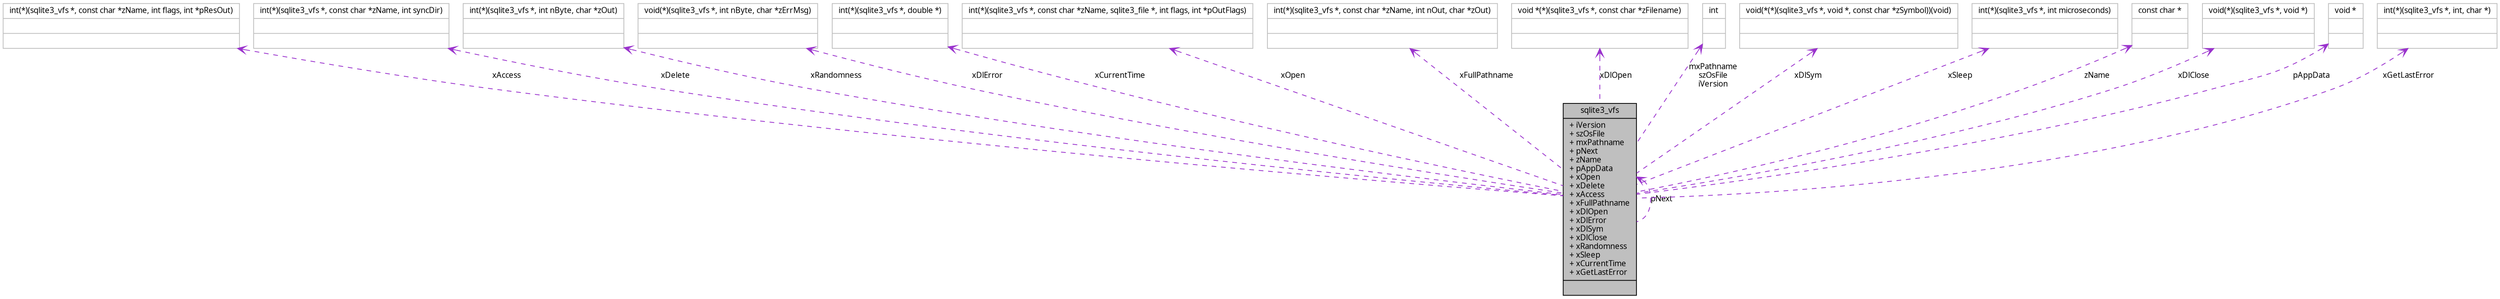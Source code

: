 digraph G
{
  edge [fontname="FreeSans.ttf",fontsize=10,labelfontname="FreeSans.ttf",labelfontsize=10];
  node [fontname="FreeSans.ttf",fontsize=10,shape=record];
  Node1 [label="{sqlite3_vfs\n|+ iVersion\l+ szOsFile\l+ mxPathname\l+ pNext\l+ zName\l+ pAppData\l+ xOpen\l+ xDelete\l+ xAccess\l+ xFullPathname\l+ xDlOpen\l+ xDlError\l+ xDlSym\l+ xDlClose\l+ xRandomness\l+ xSleep\l+ xCurrentTime\l+ xGetLastError\l|}",height=0.2,width=0.4,color="black", fillcolor="grey75", style="filled" fontcolor="black"];
  Node2 -> Node1 [dir=back,color="darkorchid3",fontsize=10,style="dashed",label="xAccess",arrowtail="open",fontname="FreeSans.ttf"];
  Node2 [label="{int(*)(sqlite3_vfs *, const char *zName, int flags, int *pResOut)\n||}",height=0.2,width=0.4,color="grey75", fillcolor="white", style="filled"];
  Node3 -> Node1 [dir=back,color="darkorchid3",fontsize=10,style="dashed",label="xDelete",arrowtail="open",fontname="FreeSans.ttf"];
  Node3 [label="{int(*)(sqlite3_vfs *, const char *zName, int syncDir)\n||}",height=0.2,width=0.4,color="grey75", fillcolor="white", style="filled"];
  Node4 -> Node1 [dir=back,color="darkorchid3",fontsize=10,style="dashed",label="xRandomness",arrowtail="open",fontname="FreeSans.ttf"];
  Node4 [label="{int(*)(sqlite3_vfs *, int nByte, char *zOut)\n||}",height=0.2,width=0.4,color="grey75", fillcolor="white", style="filled"];
  Node5 -> Node1 [dir=back,color="darkorchid3",fontsize=10,style="dashed",label="xDlError",arrowtail="open",fontname="FreeSans.ttf"];
  Node5 [label="{void(*)(sqlite3_vfs *, int nByte, char *zErrMsg)\n||}",height=0.2,width=0.4,color="grey75", fillcolor="white", style="filled"];
  Node6 -> Node1 [dir=back,color="darkorchid3",fontsize=10,style="dashed",label="xCurrentTime",arrowtail="open",fontname="FreeSans.ttf"];
  Node6 [label="{int(*)(sqlite3_vfs *, double *)\n||}",height=0.2,width=0.4,color="grey75", fillcolor="white", style="filled"];
  Node7 -> Node1 [dir=back,color="darkorchid3",fontsize=10,style="dashed",label="xOpen",arrowtail="open",fontname="FreeSans.ttf"];
  Node7 [label="{int(*)(sqlite3_vfs *, const char *zName, sqlite3_file *, int flags, int *pOutFlags)\n||}",height=0.2,width=0.4,color="grey75", fillcolor="white", style="filled"];
  Node8 -> Node1 [dir=back,color="darkorchid3",fontsize=10,style="dashed",label="xFullPathname",arrowtail="open",fontname="FreeSans.ttf"];
  Node8 [label="{int(*)(sqlite3_vfs *, const char *zName, int nOut, char *zOut)\n||}",height=0.2,width=0.4,color="grey75", fillcolor="white", style="filled"];
  Node1 -> Node1 [dir=back,color="darkorchid3",fontsize=10,style="dashed",label="pNext",arrowtail="open",fontname="FreeSans.ttf"];
  Node9 -> Node1 [dir=back,color="darkorchid3",fontsize=10,style="dashed",label="xDlOpen",arrowtail="open",fontname="FreeSans.ttf"];
  Node9 [label="{void *(*)(sqlite3_vfs *, const char *zFilename)\n||}",height=0.2,width=0.4,color="grey75", fillcolor="white", style="filled"];
  Node10 -> Node1 [dir=back,color="darkorchid3",fontsize=10,style="dashed",label="mxPathname\nszOsFile\niVersion",arrowtail="open",fontname="FreeSans.ttf"];
  Node10 [label="{int\n||}",height=0.2,width=0.4,color="grey75", fillcolor="white", style="filled"];
  Node11 -> Node1 [dir=back,color="darkorchid3",fontsize=10,style="dashed",label="xDlSym",arrowtail="open",fontname="FreeSans.ttf"];
  Node11 [label="{void(*(*)(sqlite3_vfs *, void *, const char *zSymbol))(void)\n||}",height=0.2,width=0.4,color="grey75", fillcolor="white", style="filled"];
  Node12 -> Node1 [dir=back,color="darkorchid3",fontsize=10,style="dashed",label="xSleep",arrowtail="open",fontname="FreeSans.ttf"];
  Node12 [label="{int(*)(sqlite3_vfs *, int microseconds)\n||}",height=0.2,width=0.4,color="grey75", fillcolor="white", style="filled"];
  Node13 -> Node1 [dir=back,color="darkorchid3",fontsize=10,style="dashed",label="zName",arrowtail="open",fontname="FreeSans.ttf"];
  Node13 [label="{const char *\n||}",height=0.2,width=0.4,color="grey75", fillcolor="white", style="filled"];
  Node14 -> Node1 [dir=back,color="darkorchid3",fontsize=10,style="dashed",label="xDlClose",arrowtail="open",fontname="FreeSans.ttf"];
  Node14 [label="{void(*)(sqlite3_vfs *, void *)\n||}",height=0.2,width=0.4,color="grey75", fillcolor="white", style="filled"];
  Node15 -> Node1 [dir=back,color="darkorchid3",fontsize=10,style="dashed",label="pAppData",arrowtail="open",fontname="FreeSans.ttf"];
  Node15 [label="{void *\n||}",height=0.2,width=0.4,color="grey75", fillcolor="white", style="filled"];
  Node16 -> Node1 [dir=back,color="darkorchid3",fontsize=10,style="dashed",label="xGetLastError",arrowtail="open",fontname="FreeSans.ttf"];
  Node16 [label="{int(*)(sqlite3_vfs *, int, char *)\n||}",height=0.2,width=0.4,color="grey75", fillcolor="white", style="filled"];
}
